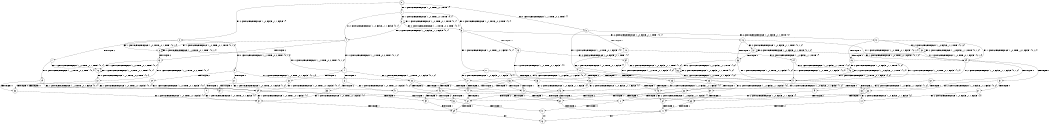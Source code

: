 digraph BCG {
size = "7, 10.5";
center = TRUE;
node [shape = circle];
0 [peripheries = 2];
0 -> 1 [label = "EX !1 !ATOMIC_EXCH_BRANCH (1, +0, TRUE, +0, 1, TRUE) !{}"];
0 -> 2 [label = "EX !2 !ATOMIC_EXCH_BRANCH (1, +0, FALSE, +1, 1, FALSE) !{}"];
0 -> 3 [label = "EX !0 !ATOMIC_EXCH_BRANCH (1, +1, TRUE, +0, 2, TRUE) !{}"];
1 -> 4 [label = "EX !2 !ATOMIC_EXCH_BRANCH (1, +0, FALSE, +1, 1, FALSE) !{0, 1}"];
1 -> 5 [label = "EX !0 !ATOMIC_EXCH_BRANCH (1, +1, TRUE, +0, 2, TRUE) !{0, 1}"];
1 -> 6 [label = "EX !1 !ATOMIC_EXCH_BRANCH (1, +0, TRUE, +0, 1, TRUE) !{0, 1}"];
2 -> 7 [label = "TERMINATE !2"];
2 -> 8 [label = "EX !1 !ATOMIC_EXCH_BRANCH (1, +0, TRUE, +0, 1, TRUE) !{0, 1, 2}"];
2 -> 9 [label = "EX !0 !ATOMIC_EXCH_BRANCH (1, +1, TRUE, +0, 2, TRUE) !{0, 1, 2}"];
3 -> 10 [label = "TERMINATE !0"];
3 -> 11 [label = "EX !1 !ATOMIC_EXCH_BRANCH (1, +0, TRUE, +0, 1, FALSE) !{0}"];
3 -> 12 [label = "EX !2 !ATOMIC_EXCH_BRANCH (1, +0, FALSE, +1, 1, TRUE) !{0}"];
4 -> 13 [label = "TERMINATE !2"];
4 -> 14 [label = "EX !0 !ATOMIC_EXCH_BRANCH (1, +1, TRUE, +0, 2, TRUE) !{0, 1, 2}"];
4 -> 8 [label = "EX !1 !ATOMIC_EXCH_BRANCH (1, +0, TRUE, +0, 1, TRUE) !{0, 1, 2}"];
5 -> 15 [label = "TERMINATE !0"];
5 -> 16 [label = "EX !2 !ATOMIC_EXCH_BRANCH (1, +0, FALSE, +1, 1, TRUE) !{0, 1}"];
5 -> 17 [label = "EX !1 !ATOMIC_EXCH_BRANCH (1, +0, TRUE, +0, 1, FALSE) !{0, 1}"];
6 -> 4 [label = "EX !2 !ATOMIC_EXCH_BRANCH (1, +0, FALSE, +1, 1, FALSE) !{0, 1}"];
6 -> 5 [label = "EX !0 !ATOMIC_EXCH_BRANCH (1, +1, TRUE, +0, 2, TRUE) !{0, 1}"];
6 -> 6 [label = "EX !1 !ATOMIC_EXCH_BRANCH (1, +0, TRUE, +0, 1, TRUE) !{0, 1}"];
7 -> 18 [label = "EX !1 !ATOMIC_EXCH_BRANCH (1, +0, TRUE, +0, 1, TRUE) !{0, 1}"];
7 -> 19 [label = "EX !0 !ATOMIC_EXCH_BRANCH (1, +1, TRUE, +0, 2, TRUE) !{0, 1}"];
8 -> 13 [label = "TERMINATE !2"];
8 -> 14 [label = "EX !0 !ATOMIC_EXCH_BRANCH (1, +1, TRUE, +0, 2, TRUE) !{0, 1, 2}"];
8 -> 8 [label = "EX !1 !ATOMIC_EXCH_BRANCH (1, +0, TRUE, +0, 1, TRUE) !{0, 1, 2}"];
9 -> 20 [label = "TERMINATE !2"];
9 -> 21 [label = "TERMINATE !0"];
9 -> 22 [label = "EX !1 !ATOMIC_EXCH_BRANCH (1, +0, TRUE, +0, 1, FALSE) !{0, 1, 2}"];
10 -> 23 [label = "EX !1 !ATOMIC_EXCH_BRANCH (1, +0, TRUE, +0, 1, FALSE) !{}"];
10 -> 24 [label = "EX !2 !ATOMIC_EXCH_BRANCH (1, +0, FALSE, +1, 1, TRUE) !{}"];
11 -> 25 [label = "TERMINATE !1"];
11 -> 26 [label = "TERMINATE !0"];
11 -> 27 [label = "EX !2 !ATOMIC_EXCH_BRANCH (1, +0, FALSE, +1, 1, FALSE) !{0, 1}"];
12 -> 28 [label = "TERMINATE !0"];
12 -> 29 [label = "EX !1 !ATOMIC_EXCH_BRANCH (1, +0, TRUE, +0, 1, FALSE) !{0, 1, 2}"];
12 -> 30 [label = "EX !2 !ATOMIC_EXCH_BRANCH (1, +0, FALSE, +1, 1, TRUE) !{0, 1, 2}"];
13 -> 31 [label = "EX !0 !ATOMIC_EXCH_BRANCH (1, +1, TRUE, +0, 2, TRUE) !{0, 1}"];
13 -> 18 [label = "EX !1 !ATOMIC_EXCH_BRANCH (1, +0, TRUE, +0, 1, TRUE) !{0, 1}"];
14 -> 32 [label = "TERMINATE !2"];
14 -> 33 [label = "TERMINATE !0"];
14 -> 22 [label = "EX !1 !ATOMIC_EXCH_BRANCH (1, +0, TRUE, +0, 1, FALSE) !{0, 1, 2}"];
15 -> 34 [label = "EX !2 !ATOMIC_EXCH_BRANCH (1, +0, FALSE, +1, 1, TRUE) !{1}"];
15 -> 35 [label = "EX !1 !ATOMIC_EXCH_BRANCH (1, +0, TRUE, +0, 1, FALSE) !{1}"];
16 -> 36 [label = "TERMINATE !0"];
16 -> 37 [label = "EX !2 !ATOMIC_EXCH_BRANCH (1, +0, FALSE, +1, 1, TRUE) !{0, 1, 2}"];
16 -> 29 [label = "EX !1 !ATOMIC_EXCH_BRANCH (1, +0, TRUE, +0, 1, FALSE) !{0, 1, 2}"];
17 -> 25 [label = "TERMINATE !1"];
17 -> 26 [label = "TERMINATE !0"];
17 -> 27 [label = "EX !2 !ATOMIC_EXCH_BRANCH (1, +0, FALSE, +1, 1, FALSE) !{0, 1}"];
18 -> 31 [label = "EX !0 !ATOMIC_EXCH_BRANCH (1, +1, TRUE, +0, 2, TRUE) !{0, 1}"];
18 -> 18 [label = "EX !1 !ATOMIC_EXCH_BRANCH (1, +0, TRUE, +0, 1, TRUE) !{0, 1}"];
19 -> 38 [label = "TERMINATE !0"];
19 -> 39 [label = "EX !1 !ATOMIC_EXCH_BRANCH (1, +0, TRUE, +0, 1, FALSE) !{0, 1}"];
20 -> 38 [label = "TERMINATE !0"];
20 -> 39 [label = "EX !1 !ATOMIC_EXCH_BRANCH (1, +0, TRUE, +0, 1, FALSE) !{0, 1}"];
21 -> 40 [label = "TERMINATE !2"];
21 -> 41 [label = "EX !1 !ATOMIC_EXCH_BRANCH (1, +0, TRUE, +0, 1, FALSE) !{1, 2}"];
22 -> 42 [label = "TERMINATE !1"];
22 -> 43 [label = "TERMINATE !2"];
22 -> 44 [label = "TERMINATE !0"];
23 -> 45 [label = "TERMINATE !1"];
23 -> 46 [label = "EX !2 !ATOMIC_EXCH_BRANCH (1, +0, FALSE, +1, 1, FALSE) !{1}"];
24 -> 47 [label = "EX !1 !ATOMIC_EXCH_BRANCH (1, +0, TRUE, +0, 1, FALSE) !{1, 2}"];
24 -> 48 [label = "EX !2 !ATOMIC_EXCH_BRANCH (1, +0, FALSE, +1, 1, TRUE) !{1, 2}"];
25 -> 49 [label = "TERMINATE !0"];
25 -> 50 [label = "EX !2 !ATOMIC_EXCH_BRANCH (1, +0, FALSE, +1, 1, FALSE) !{0}"];
26 -> 45 [label = "TERMINATE !1"];
26 -> 46 [label = "EX !2 !ATOMIC_EXCH_BRANCH (1, +0, FALSE, +1, 1, FALSE) !{1}"];
27 -> 42 [label = "TERMINATE !1"];
27 -> 43 [label = "TERMINATE !2"];
27 -> 44 [label = "TERMINATE !0"];
28 -> 47 [label = "EX !1 !ATOMIC_EXCH_BRANCH (1, +0, TRUE, +0, 1, FALSE) !{1, 2}"];
28 -> 48 [label = "EX !2 !ATOMIC_EXCH_BRANCH (1, +0, FALSE, +1, 1, TRUE) !{1, 2}"];
29 -> 51 [label = "TERMINATE !1"];
29 -> 52 [label = "TERMINATE !0"];
29 -> 53 [label = "EX !2 !ATOMIC_EXCH_BRANCH (1, +0, FALSE, +1, 1, FALSE) !{0, 1, 2}"];
30 -> 28 [label = "TERMINATE !0"];
30 -> 29 [label = "EX !1 !ATOMIC_EXCH_BRANCH (1, +0, TRUE, +0, 1, FALSE) !{0, 1, 2}"];
30 -> 30 [label = "EX !2 !ATOMIC_EXCH_BRANCH (1, +0, FALSE, +1, 1, TRUE) !{0, 1, 2}"];
31 -> 54 [label = "TERMINATE !0"];
31 -> 39 [label = "EX !1 !ATOMIC_EXCH_BRANCH (1, +0, TRUE, +0, 1, FALSE) !{0, 1}"];
32 -> 54 [label = "TERMINATE !0"];
32 -> 39 [label = "EX !1 !ATOMIC_EXCH_BRANCH (1, +0, TRUE, +0, 1, FALSE) !{0, 1}"];
33 -> 55 [label = "TERMINATE !2"];
33 -> 41 [label = "EX !1 !ATOMIC_EXCH_BRANCH (1, +0, TRUE, +0, 1, FALSE) !{1, 2}"];
34 -> 56 [label = "EX !2 !ATOMIC_EXCH_BRANCH (1, +0, FALSE, +1, 1, TRUE) !{1, 2}"];
34 -> 47 [label = "EX !1 !ATOMIC_EXCH_BRANCH (1, +0, TRUE, +0, 1, FALSE) !{1, 2}"];
35 -> 45 [label = "TERMINATE !1"];
35 -> 46 [label = "EX !2 !ATOMIC_EXCH_BRANCH (1, +0, FALSE, +1, 1, FALSE) !{1}"];
36 -> 56 [label = "EX !2 !ATOMIC_EXCH_BRANCH (1, +0, FALSE, +1, 1, TRUE) !{1, 2}"];
36 -> 47 [label = "EX !1 !ATOMIC_EXCH_BRANCH (1, +0, TRUE, +0, 1, FALSE) !{1, 2}"];
37 -> 36 [label = "TERMINATE !0"];
37 -> 37 [label = "EX !2 !ATOMIC_EXCH_BRANCH (1, +0, FALSE, +1, 1, TRUE) !{0, 1, 2}"];
37 -> 29 [label = "EX !1 !ATOMIC_EXCH_BRANCH (1, +0, TRUE, +0, 1, FALSE) !{0, 1, 2}"];
38 -> 57 [label = "EX !1 !ATOMIC_EXCH_BRANCH (1, +0, TRUE, +0, 1, FALSE) !{1}"];
39 -> 58 [label = "TERMINATE !1"];
39 -> 59 [label = "TERMINATE !0"];
40 -> 57 [label = "EX !1 !ATOMIC_EXCH_BRANCH (1, +0, TRUE, +0, 1, FALSE) !{1}"];
41 -> 60 [label = "TERMINATE !1"];
41 -> 61 [label = "TERMINATE !2"];
42 -> 62 [label = "TERMINATE !2"];
42 -> 63 [label = "TERMINATE !0"];
43 -> 58 [label = "TERMINATE !1"];
43 -> 59 [label = "TERMINATE !0"];
44 -> 60 [label = "TERMINATE !1"];
44 -> 61 [label = "TERMINATE !2"];
45 -> 64 [label = "EX !2 !ATOMIC_EXCH_BRANCH (1, +0, FALSE, +1, 1, FALSE) !{}"];
46 -> 60 [label = "TERMINATE !1"];
46 -> 61 [label = "TERMINATE !2"];
47 -> 65 [label = "TERMINATE !1"];
47 -> 66 [label = "EX !2 !ATOMIC_EXCH_BRANCH (1, +0, FALSE, +1, 1, FALSE) !{1, 2}"];
48 -> 47 [label = "EX !1 !ATOMIC_EXCH_BRANCH (1, +0, TRUE, +0, 1, FALSE) !{1, 2}"];
48 -> 48 [label = "EX !2 !ATOMIC_EXCH_BRANCH (1, +0, FALSE, +1, 1, TRUE) !{1, 2}"];
49 -> 64 [label = "EX !2 !ATOMIC_EXCH_BRANCH (1, +0, FALSE, +1, 1, FALSE) !{}"];
50 -> 62 [label = "TERMINATE !2"];
50 -> 63 [label = "TERMINATE !0"];
51 -> 67 [label = "TERMINATE !0"];
51 -> 68 [label = "EX !2 !ATOMIC_EXCH_BRANCH (1, +0, FALSE, +1, 1, FALSE) !{0, 2}"];
52 -> 65 [label = "TERMINATE !1"];
52 -> 66 [label = "EX !2 !ATOMIC_EXCH_BRANCH (1, +0, FALSE, +1, 1, FALSE) !{1, 2}"];
53 -> 42 [label = "TERMINATE !1"];
53 -> 43 [label = "TERMINATE !2"];
53 -> 44 [label = "TERMINATE !0"];
54 -> 57 [label = "EX !1 !ATOMIC_EXCH_BRANCH (1, +0, TRUE, +0, 1, FALSE) !{1}"];
55 -> 57 [label = "EX !1 !ATOMIC_EXCH_BRANCH (1, +0, TRUE, +0, 1, FALSE) !{1}"];
56 -> 56 [label = "EX !2 !ATOMIC_EXCH_BRANCH (1, +0, FALSE, +1, 1, TRUE) !{1, 2}"];
56 -> 47 [label = "EX !1 !ATOMIC_EXCH_BRANCH (1, +0, TRUE, +0, 1, FALSE) !{1, 2}"];
57 -> 69 [label = "TERMINATE !1"];
58 -> 70 [label = "TERMINATE !0"];
59 -> 69 [label = "TERMINATE !1"];
60 -> 71 [label = "TERMINATE !2"];
61 -> 69 [label = "TERMINATE !1"];
62 -> 70 [label = "TERMINATE !0"];
63 -> 71 [label = "TERMINATE !2"];
64 -> 71 [label = "TERMINATE !2"];
65 -> 72 [label = "EX !2 !ATOMIC_EXCH_BRANCH (1, +0, FALSE, +1, 1, FALSE) !{2}"];
66 -> 60 [label = "TERMINATE !1"];
66 -> 61 [label = "TERMINATE !2"];
67 -> 72 [label = "EX !2 !ATOMIC_EXCH_BRANCH (1, +0, FALSE, +1, 1, FALSE) !{2}"];
68 -> 62 [label = "TERMINATE !2"];
68 -> 63 [label = "TERMINATE !0"];
69 -> 73 [label = "exit"];
70 -> 73 [label = "exit"];
71 -> 73 [label = "exit"];
72 -> 71 [label = "TERMINATE !2"];
}
